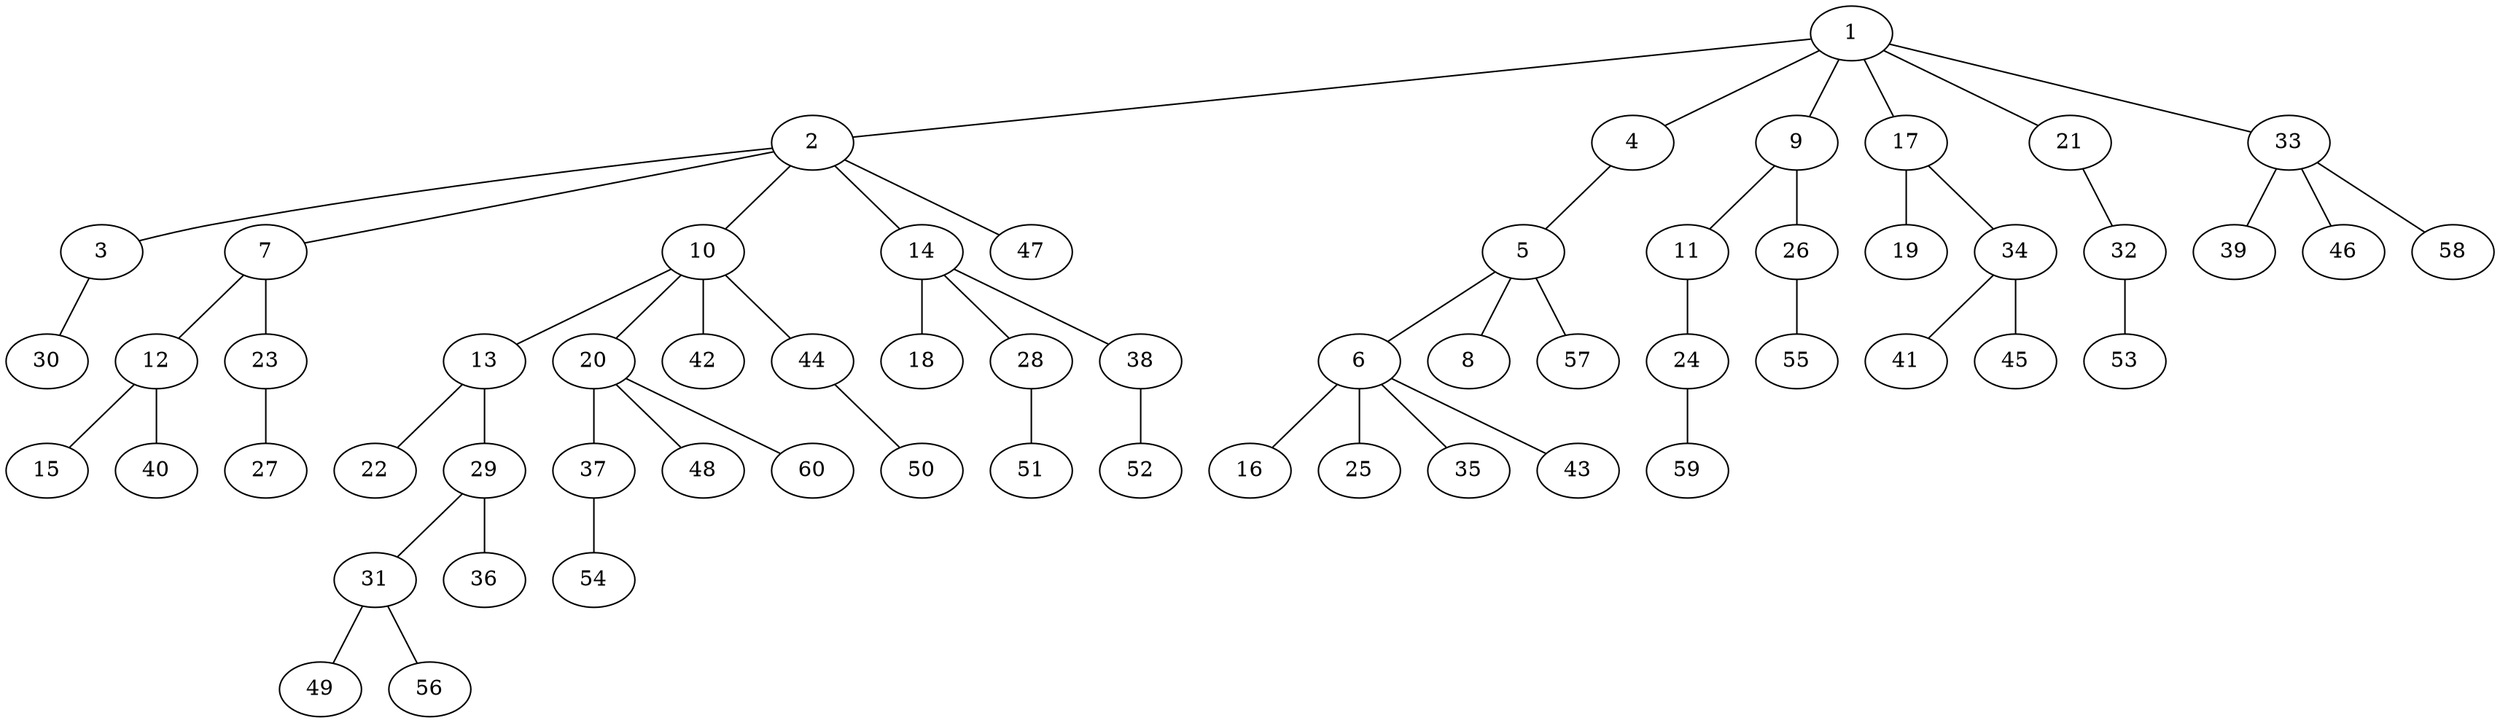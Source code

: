 graph graphname {1--2
1--4
1--9
1--17
1--21
1--33
2--3
2--7
2--10
2--14
2--47
3--30
4--5
5--6
5--8
5--57
6--16
6--25
6--35
6--43
7--12
7--23
9--11
9--26
10--13
10--20
10--42
10--44
11--24
12--15
12--40
13--22
13--29
14--18
14--28
14--38
17--19
17--34
20--37
20--48
20--60
21--32
23--27
24--59
26--55
28--51
29--31
29--36
31--49
31--56
32--53
33--39
33--46
33--58
34--41
34--45
37--54
38--52
44--50
}